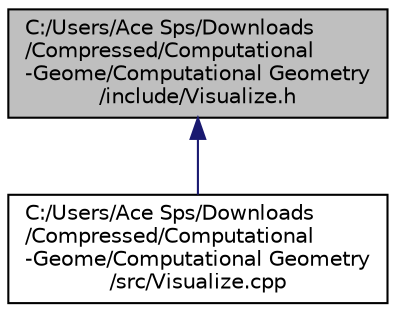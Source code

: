 digraph "C:/Users/Ace Sps/Downloads/Compressed/Computational-Geome/Computational Geometry/include/Visualize.h"
{
  edge [fontname="Helvetica",fontsize="10",labelfontname="Helvetica",labelfontsize="10"];
  node [fontname="Helvetica",fontsize="10",shape=record];
  Node9 [label="C:/Users/Ace Sps/Downloads\l/Compressed/Computational\l-Geome/Computational Geometry\l/include/Visualize.h",height=0.2,width=0.4,color="black", fillcolor="grey75", style="filled", fontcolor="black"];
  Node9 -> Node10 [dir="back",color="midnightblue",fontsize="10",style="solid",fontname="Helvetica"];
  Node10 [label="C:/Users/Ace Sps/Downloads\l/Compressed/Computational\l-Geome/Computational Geometry\l/src/Visualize.cpp",height=0.2,width=0.4,color="black", fillcolor="white", style="filled",URL="$d9/de1/_visualize_8cpp.html"];
}
